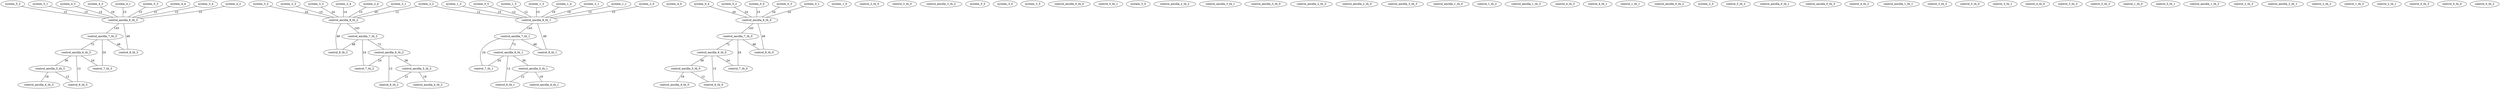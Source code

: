 graph G {
    system_5_2 [pos="0,0!"];
    system_5_1 [pos="100,0!"];
    system_4_5 [pos="200,0!"];
    system_4_3 [pos="300,0!"];
    system_4_1 [pos="400,0!"];
    system_3_3 [pos="500,0!"];
    system_3_2 [pos="600,0!"];
    system_2_3 [pos="700,0!"];
    system_2_2 [pos="800,0!"];
    system_4_0 [pos="900,0!"];
    system_1_5 [pos="0,100!"];
    control_ancilla_6_th_0 [pos="100,100!"];
    system_1_3 [pos="200,100!"];
    system_1_0 [pos="300,100!"];
    system_0_4 [pos="400,100!"];
    control_2_th_0 [pos="500,100!"];
    system_0_2 [pos="600,100!"];
    control_3_th_0 [pos="700,100!"];
    control_ancilla_3_th_2 [pos="800,100!"];
    system_0_0 [pos="900,100!"];
    control_8_th_2 [pos="0,200!"];
    system_0_3 [pos="100,200!"];
    control_ancilla_8_th_3 [pos="200,200!"];
    control_6_th_1 [pos="300,200!"];
    control_ancilla_7_th_3 [pos="400,200!"];
    system_1_4 [pos="500,200!"];
    control_ancilla_4_th_0 [pos="600,200!"];
    control_ancilla_4_th_3 [pos="700,200!"];
    control_ancilla_7_th_1 [pos="800,200!"];
    control_ancilla_7_th_0 [pos="900,200!"];
    system_5_5 [pos="0,300!"];
    system_3_0 [pos="100,300!"];
    control_ancilla_6_th_3 [pos="200,300!"];
    system_3_5 [pos="300,300!"];
    control_ancilla_6_th_2 [pos="400,300!"];
    control_ancilla_6_th_1 [pos="500,300!"];
    control_ancilla_5_th_3 [pos="600,300!"];
    system_5_3 [pos="700,300!"];
    control_ancilla_0_th_0 [pos="800,300!"];
    control_6_th_2 [pos="900,300!"];
    control_ancilla_5_th_2 [pos="0,400!"];
    control_ancilla_5_th_1 [pos="100,400!"];
    control_ancilla_5_th_0 [pos="200,400!"];
    control_0_th_1 [pos="300,400!"];
    control_ancilla_4_th_1 [pos="400,400!"];
    system_5_0 [pos="500,400!"];
    control_ancilla_2_th_2 [pos="600,400!"];
    control_ancilla_3_th_1 [pos="700,400!"];
    control_ancilla_3_th_0 [pos="800,400!"];
    control_ancilla_2_th_3 [pos="900,400!"];
    control_ancilla_2_th_0 [pos="0,500!"];
    system_2_1 [pos="100,500!"];
    system_3_4 [pos="200,500!"];
    control_ancilla_3_th_3 [pos="300,500!"];
    control_ancilla_1_th_0 [pos="400,500!"];
    control_ancilla_8_th_1 [pos="500,500!"];
    control_1_th_2 [pos="600,500!"];
    control_ancilla_1_th_3 [pos="700,500!"];
    control_4_th_3 [pos="800,500!"];
    control_7_th_3 [pos="900,500!"];
    control_4_th_1 [pos="0,600!"];
    control_1_th_1 [pos="100,600!"];
    control_ancilla_0_th_2 [pos="200,600!"];
    control_7_th_2 [pos="300,600!"];
    system_2_5 [pos="400,600!"];
    control_6_th_3 [pos="500,600!"];
    control_ancilla_7_th_2 [pos="600,600!"];
    control_ancilla_4_th_2 [pos="700,600!"];
    control_5_th_2 [pos="800,600!"];
    control_ancilla_0_th_1 [pos="900,600!"];
    control_ancilla_0_th_3 [pos="0,700!"];
    control_4_th_2 [pos="100,700!"];
    control_6_th_0 [pos="200,700!"];
    system_2_4 [pos="300,700!"];
    control_8_th_1 [pos="400,700!"];
    control_ancilla_1_th_1 [pos="500,700!"];
    control_3_th_2 [pos="600,700!"];
    control_7_th_1 [pos="700,700!"];
    control_5_th_0 [pos="800,700!"];
    control_3_th_1 [pos="900,700!"];
    control_8_th_0 [pos="0,800!"];
    control_4_th_0 [pos="100,800!"];
    control_3_th_3 [pos="200,800!"];
    system_4_4 [pos="300,800!"];
    system_3_1 [pos="400,800!"];
    control_5_th_3 [pos="500,800!"];
    system_1_1 [pos="600,800!"];
    control_1_th_0 [pos="700,800!"];
    control_5_th_1 [pos="800,800!"];
    control_ancilla_1_th_2 [pos="900,800!"];
    control_2_th_3 [pos="0,900!"];
    control_ancilla_2_th_1 [pos="100,900!"];
    control_2_th_2 [pos="200,900!"];
    control_1_th_3 [pos="300,900!"];
    control_ancilla_8_th_0 [pos="400,900!"];
    system_2_0 [pos="500,900!"];
    control_2_th_1 [pos="600,900!"];
    system_0_1 [pos="700,900!"];
    system_1_2 [pos="800,900!"];
    system_0_5 [pos="900,900!"];
    system_5_4 [pos="0,1000!"];
    control_ancilla_8_th_2 [pos="100,1000!"];
    control_0_th_3 [pos="200,1000!"];
    system_4_2 [pos="300,1000!"];
    control_8_th_3 [pos="400,1000!"];
    control_0_th_0 [pos="500,1000!"];
    control_7_th_0 [pos="600,1000!"];
    control_0_th_2 [pos="700,1000!"];
    system_5_4 -- control_ancilla_8_th_3 [label="15"];
    system_1_3 -- control_ancilla_8_th_1 [label="15"];
    system_5_2 -- control_ancilla_8_th_3 [label="15"];
    system_0_3 -- control_ancilla_8_th_0 [label="24"];
    system_4_2 -- control_ancilla_8_th_3 [label="15"];
    system_1_2 -- control_ancilla_8_th_1 [label="15"];
    system_4_1 -- control_ancilla_8_th_3 [label="15"];
    system_1_1 -- control_ancilla_8_th_1 [label="15"];
    system_3_3 -- control_ancilla_8_th_2 [label="24"];
    system_2_4 -- control_ancilla_8_th_2 [label="15"];
    control_ancilla_5_th_3 -- control_6_th_3 [label="12"];
    control_ancilla_5_th_2 -- control_6_th_2 [label="12"];
    system_4_5 -- control_ancilla_8_th_3 [label="15"];
    system_2_3 -- control_ancilla_8_th_2 [label="15"];
    system_2_2 -- control_ancilla_8_th_2 [label="12"];
    system_4_4 -- control_ancilla_8_th_3 [label="21"];
    system_0_5 -- control_ancilla_8_th_1 [label="12"];
    system_1_4 -- control_ancilla_8_th_1 [label="18"];
    control_ancilla_6_th_1 -- control_7_th_1 [label="24"];
    control_ancilla_6_th_0 -- control_7_th_0 [label="24"];
    system_3_2 -- control_ancilla_8_th_2 [label="24"];
    control_ancilla_7_th_2 -- control_8_th_2 [label="48"];
    system_2_2 -- control_ancilla_8_th_1 [label="12"];
    system_4_3 -- control_ancilla_8_th_3 [label="18"];
    system_3_1 -- control_ancilla_8_th_2 [label="20"];
    system_2_1 -- control_ancilla_8_th_1 [label="19"];
    control_ancilla_7_th_3 -- control_8_th_3 [label="48"];
    system_1_5 -- control_ancilla_8_th_1 [label="12"];
    control_ancilla_8_th_1 -- control_ancilla_7_th_1 [label="143"];
    control_ancilla_8_th_3 -- control_8_th_3 [label="48"];
    control_ancilla_8_th_0 -- control_8_th_0 [label="48"];
    control_ancilla_7_th_2 -- control_ancilla_6_th_2 [label="72"];
    control_ancilla_7_th_0 -- control_7_th_0 [label="24"];
    control_ancilla_6_th_3 -- control_ancilla_5_th_3 [label="36"];
    control_ancilla_6_th_0 -- control_6_th_0 [label="12"];
    control_ancilla_6_th_2 -- control_6_th_2 [label="12"];
    control_ancilla_6_th_1 -- control_6_th_1 [label="12"];
    control_ancilla_5_th_3 -- control_ancilla_4_th_3 [label="18"];
    control_ancilla_5_th_1 -- control_ancilla_4_th_1 [label="18"];
    control_ancilla_8_th_2 -- control_ancilla_7_th_2 [label="143"];
    control_ancilla_5_th_0 -- control_ancilla_4_th_0 [label="18"];
    control_ancilla_5_th_0 -- control_6_th_0 [label="12"];
    control_ancilla_7_th_1 -- control_7_th_1 [label="24"];
    control_ancilla_7_th_1 -- control_ancilla_6_th_1 [label="72"];
    control_ancilla_8_th_1 -- control_8_th_1 [label="48"];
    system_3_4 -- control_ancilla_8_th_2 [label="14"];
    control_ancilla_6_th_1 -- control_ancilla_5_th_1 [label="36"];
    control_ancilla_7_th_3 -- control_ancilla_6_th_3 [label="72"];
    system_0_0 -- control_ancilla_8_th_0 [label="15"];
    control_ancilla_8_th_0 -- control_ancilla_7_th_0 [label="143"];
    control_ancilla_5_th_2 -- control_ancilla_4_th_2 [label="18"];
    control_ancilla_7_th_1 -- control_8_th_1 [label="48"];
    control_ancilla_6_th_0 -- control_ancilla_5_th_0 [label="36"];
    control_ancilla_7_th_0 -- control_8_th_0 [label="48"];
    control_ancilla_7_th_3 -- control_7_th_3 [label="24"];
    control_ancilla_6_th_2 -- control_7_th_2 [label="24"];
    control_ancilla_6_th_3 -- control_6_th_3 [label="12"];
    system_5_1 -- control_ancilla_8_th_3 [label="15"];
    control_ancilla_5_th_1 -- control_6_th_1 [label="12"];
    control_ancilla_7_th_2 -- control_7_th_2 [label="24"];
    control_ancilla_8_th_3 -- control_ancilla_7_th_3 [label="143"];
    system_0_4 -- control_ancilla_8_th_0 [label="20"];
    control_ancilla_7_th_0 -- control_ancilla_6_th_0 [label="72"];
    system_5_3 -- control_ancilla_8_th_3 [label="15"];
    system_0_1 -- control_ancilla_8_th_0 [label="24"];
    control_ancilla_6_th_2 -- control_ancilla_5_th_2 [label="36"];
    system_0_2 -- control_ancilla_8_th_0 [label="24"];
    control_ancilla_6_th_3 -- control_7_th_3 [label="24"];
    system_2_0 -- control_ancilla_8_th_1 [label="15"];
    control_ancilla_8_th_2 -- control_8_th_2 [label="48"];
}

